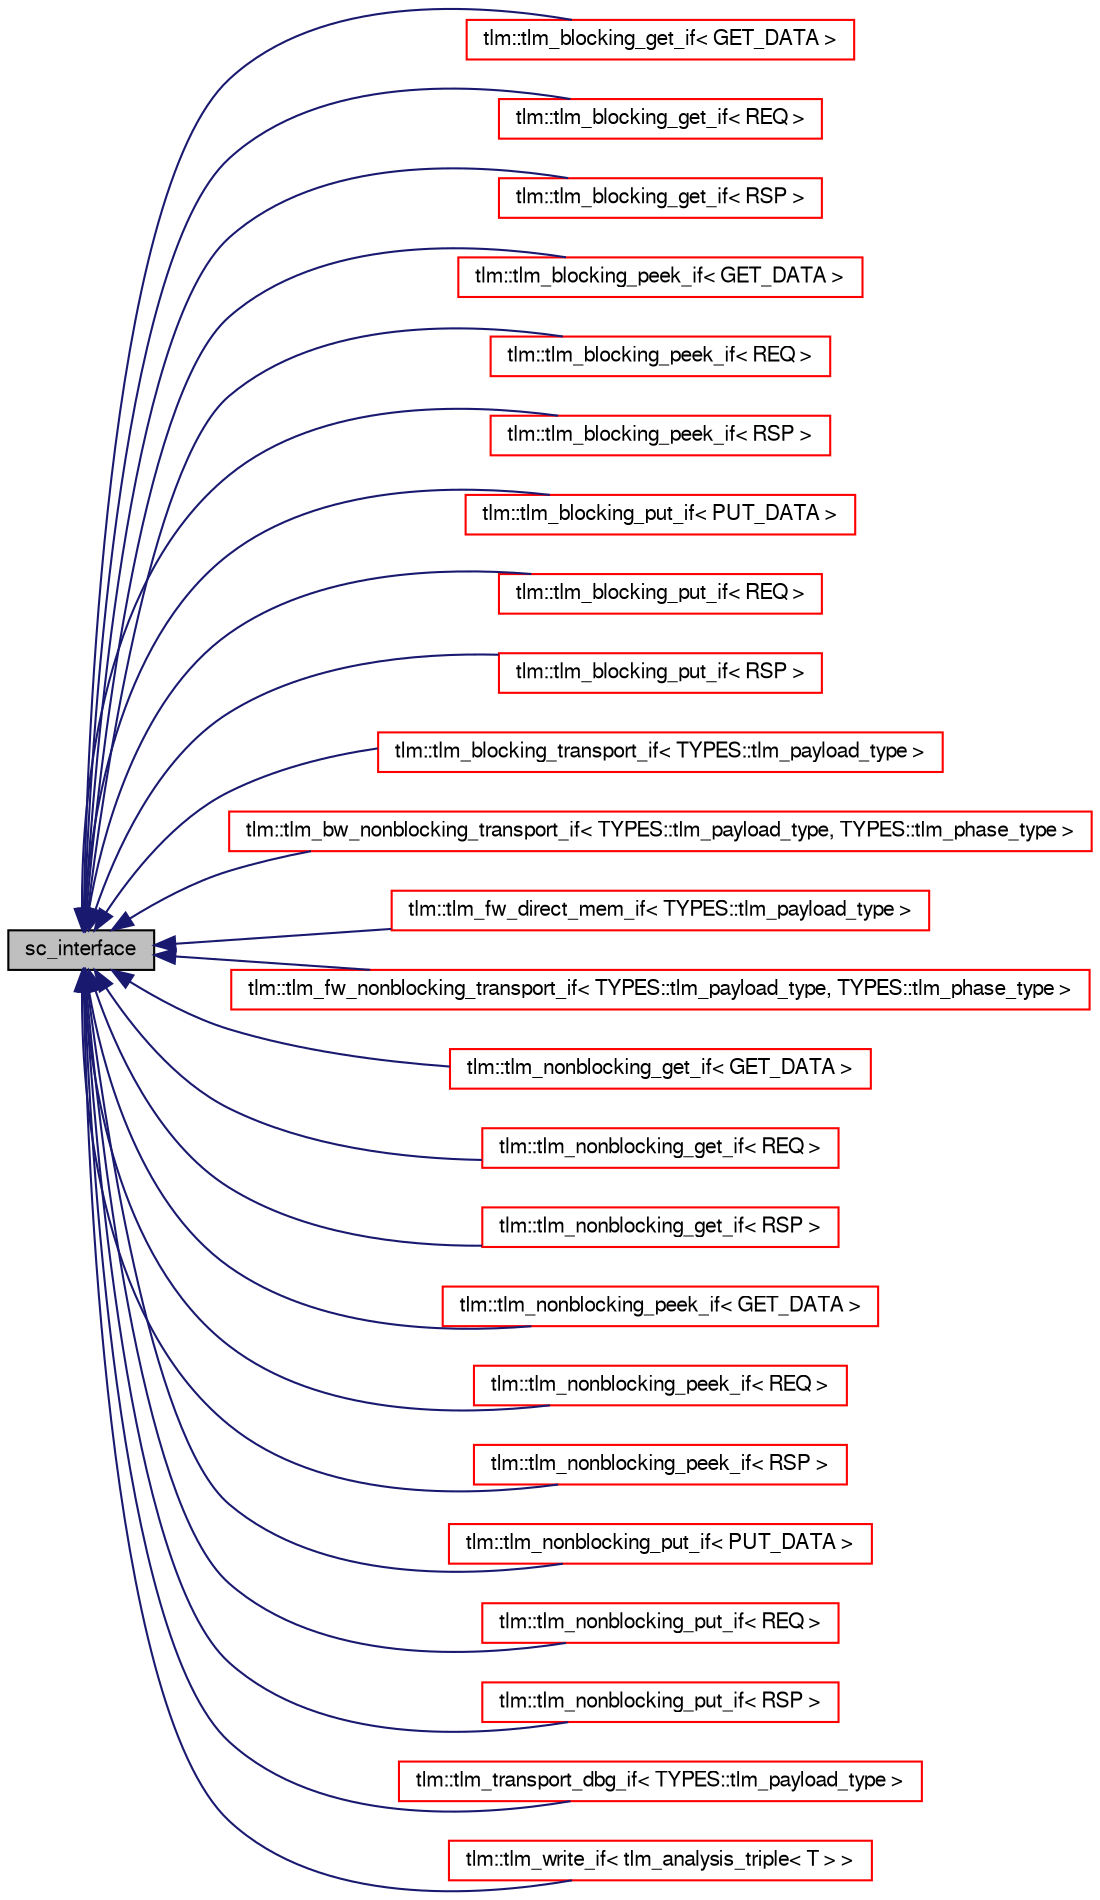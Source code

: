 digraph G
{
  edge [fontname="FreeSans",fontsize="10",labelfontname="FreeSans",labelfontsize="10"];
  node [fontname="FreeSans",fontsize="10",shape=record];
  rankdir=LR;
  Node1 [label="sc_interface",height=0.2,width=0.4,color="black", fillcolor="grey75", style="filled" fontcolor="black"];
  Node1 -> Node2 [dir=back,color="midnightblue",fontsize="10",style="solid",fontname="FreeSans"];
  Node2 [label="tlm::tlm_blocking_get_if\< GET_DATA \>",height=0.2,width=0.4,color="red", fillcolor="white", style="filled",URL="$a00062.html"];
  Node1 -> Node3 [dir=back,color="midnightblue",fontsize="10",style="solid",fontname="FreeSans"];
  Node3 [label="tlm::tlm_blocking_get_if\< REQ \>",height=0.2,width=0.4,color="red", fillcolor="white", style="filled",URL="$a00062.html"];
  Node1 -> Node4 [dir=back,color="midnightblue",fontsize="10",style="solid",fontname="FreeSans"];
  Node4 [label="tlm::tlm_blocking_get_if\< RSP \>",height=0.2,width=0.4,color="red", fillcolor="white", style="filled",URL="$a00062.html"];
  Node1 -> Node5 [dir=back,color="midnightblue",fontsize="10",style="solid",fontname="FreeSans"];
  Node5 [label="tlm::tlm_blocking_peek_if\< GET_DATA \>",height=0.2,width=0.4,color="red", fillcolor="white", style="filled",URL="$a00065.html"];
  Node1 -> Node6 [dir=back,color="midnightblue",fontsize="10",style="solid",fontname="FreeSans"];
  Node6 [label="tlm::tlm_blocking_peek_if\< REQ \>",height=0.2,width=0.4,color="red", fillcolor="white", style="filled",URL="$a00065.html"];
  Node1 -> Node7 [dir=back,color="midnightblue",fontsize="10",style="solid",fontname="FreeSans"];
  Node7 [label="tlm::tlm_blocking_peek_if\< RSP \>",height=0.2,width=0.4,color="red", fillcolor="white", style="filled",URL="$a00065.html"];
  Node1 -> Node8 [dir=back,color="midnightblue",fontsize="10",style="solid",fontname="FreeSans"];
  Node8 [label="tlm::tlm_blocking_put_if\< PUT_DATA \>",height=0.2,width=0.4,color="red", fillcolor="white", style="filled",URL="$a00066.html"];
  Node1 -> Node9 [dir=back,color="midnightblue",fontsize="10",style="solid",fontname="FreeSans"];
  Node9 [label="tlm::tlm_blocking_put_if\< REQ \>",height=0.2,width=0.4,color="red", fillcolor="white", style="filled",URL="$a00066.html"];
  Node1 -> Node10 [dir=back,color="midnightblue",fontsize="10",style="solid",fontname="FreeSans"];
  Node10 [label="tlm::tlm_blocking_put_if\< RSP \>",height=0.2,width=0.4,color="red", fillcolor="white", style="filled",URL="$a00066.html"];
  Node1 -> Node11 [dir=back,color="midnightblue",fontsize="10",style="solid",fontname="FreeSans"];
  Node11 [label="tlm::tlm_blocking_transport_if\< TYPES::tlm_payload_type \>",height=0.2,width=0.4,color="red", fillcolor="white", style="filled",URL="$a00068.html"];
  Node1 -> Node12 [dir=back,color="midnightblue",fontsize="10",style="solid",fontname="FreeSans"];
  Node12 [label="tlm::tlm_bw_nonblocking_transport_if\< TYPES::tlm_payload_type, TYPES::tlm_phase_type \>",height=0.2,width=0.4,color="red", fillcolor="white", style="filled",URL="$a00071.html"];
  Node1 -> Node13 [dir=back,color="midnightblue",fontsize="10",style="solid",fontname="FreeSans"];
  Node13 [label="tlm::tlm_fw_direct_mem_if\< TYPES::tlm_payload_type \>",height=0.2,width=0.4,color="red", fillcolor="white", style="filled",URL="$a00086.html"];
  Node1 -> Node14 [dir=back,color="midnightblue",fontsize="10",style="solid",fontname="FreeSans"];
  Node14 [label="tlm::tlm_fw_nonblocking_transport_if\< TYPES::tlm_payload_type, TYPES::tlm_phase_type \>",height=0.2,width=0.4,color="red", fillcolor="white", style="filled",URL="$a00087.html"];
  Node1 -> Node15 [dir=back,color="midnightblue",fontsize="10",style="solid",fontname="FreeSans"];
  Node15 [label="tlm::tlm_nonblocking_get_if\< GET_DATA \>",height=0.2,width=0.4,color="red", fillcolor="white", style="filled",URL="$a00097.html"];
  Node1 -> Node16 [dir=back,color="midnightblue",fontsize="10",style="solid",fontname="FreeSans"];
  Node16 [label="tlm::tlm_nonblocking_get_if\< REQ \>",height=0.2,width=0.4,color="red", fillcolor="white", style="filled",URL="$a00097.html"];
  Node1 -> Node17 [dir=back,color="midnightblue",fontsize="10",style="solid",fontname="FreeSans"];
  Node17 [label="tlm::tlm_nonblocking_get_if\< RSP \>",height=0.2,width=0.4,color="red", fillcolor="white", style="filled",URL="$a00097.html"];
  Node1 -> Node18 [dir=back,color="midnightblue",fontsize="10",style="solid",fontname="FreeSans"];
  Node18 [label="tlm::tlm_nonblocking_peek_if\< GET_DATA \>",height=0.2,width=0.4,color="red", fillcolor="white", style="filled",URL="$a00101.html"];
  Node1 -> Node19 [dir=back,color="midnightblue",fontsize="10",style="solid",fontname="FreeSans"];
  Node19 [label="tlm::tlm_nonblocking_peek_if\< REQ \>",height=0.2,width=0.4,color="red", fillcolor="white", style="filled",URL="$a00101.html"];
  Node1 -> Node20 [dir=back,color="midnightblue",fontsize="10",style="solid",fontname="FreeSans"];
  Node20 [label="tlm::tlm_nonblocking_peek_if\< RSP \>",height=0.2,width=0.4,color="red", fillcolor="white", style="filled",URL="$a00101.html"];
  Node1 -> Node21 [dir=back,color="midnightblue",fontsize="10",style="solid",fontname="FreeSans"];
  Node21 [label="tlm::tlm_nonblocking_put_if\< PUT_DATA \>",height=0.2,width=0.4,color="red", fillcolor="white", style="filled",URL="$a00103.html"];
  Node1 -> Node22 [dir=back,color="midnightblue",fontsize="10",style="solid",fontname="FreeSans"];
  Node22 [label="tlm::tlm_nonblocking_put_if\< REQ \>",height=0.2,width=0.4,color="red", fillcolor="white", style="filled",URL="$a00103.html"];
  Node1 -> Node23 [dir=back,color="midnightblue",fontsize="10",style="solid",fontname="FreeSans"];
  Node23 [label="tlm::tlm_nonblocking_put_if\< RSP \>",height=0.2,width=0.4,color="red", fillcolor="white", style="filled",URL="$a00103.html"];
  Node1 -> Node24 [dir=back,color="midnightblue",fontsize="10",style="solid",fontname="FreeSans"];
  Node24 [label="tlm::tlm_transport_dbg_if\< TYPES::tlm_payload_type \>",height=0.2,width=0.4,color="red", fillcolor="white", style="filled",URL="$a00118.html"];
  Node1 -> Node25 [dir=back,color="midnightblue",fontsize="10",style="solid",fontname="FreeSans"];
  Node25 [label="tlm::tlm_write_if\< tlm_analysis_triple\< T \> \>",height=0.2,width=0.4,color="red", fillcolor="white", style="filled",URL="$a00121.html"];
}
